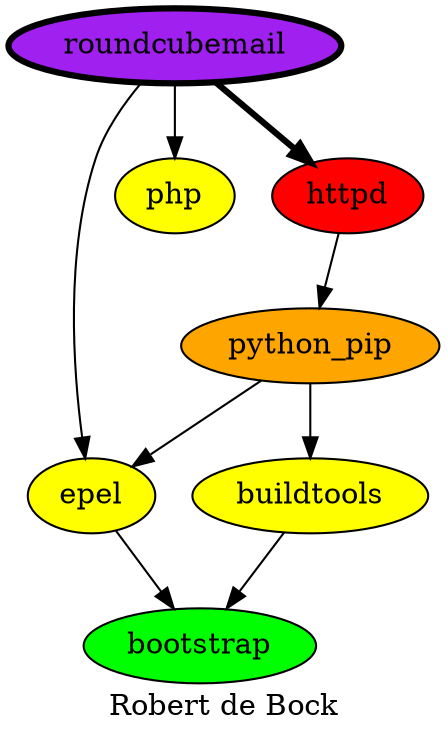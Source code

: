 digraph PhiloDilemma {
  label = "Robert de Bock" ;
  overlap=false
  {
    bootstrap [fillcolor=green style=filled]
    buildtools [fillcolor=yellow style=filled]
    epel [fillcolor=yellow style=filled]
    php [fillcolor=yellow style=filled]
    "python_pip" [fillcolor=orange style=filled]
    httpd [fillcolor=red style=filled]
    roundcubemail [fillcolor=purple style=filled penwidth=3]
  }
  {buildtools epel} -> bootstrap
  "python_pip" -> {buildtools epel}
  httpd -> "python_pip"
  roundcubemail -> {epel php}
  roundcubemail -> httpd [penwidth=3]
}
